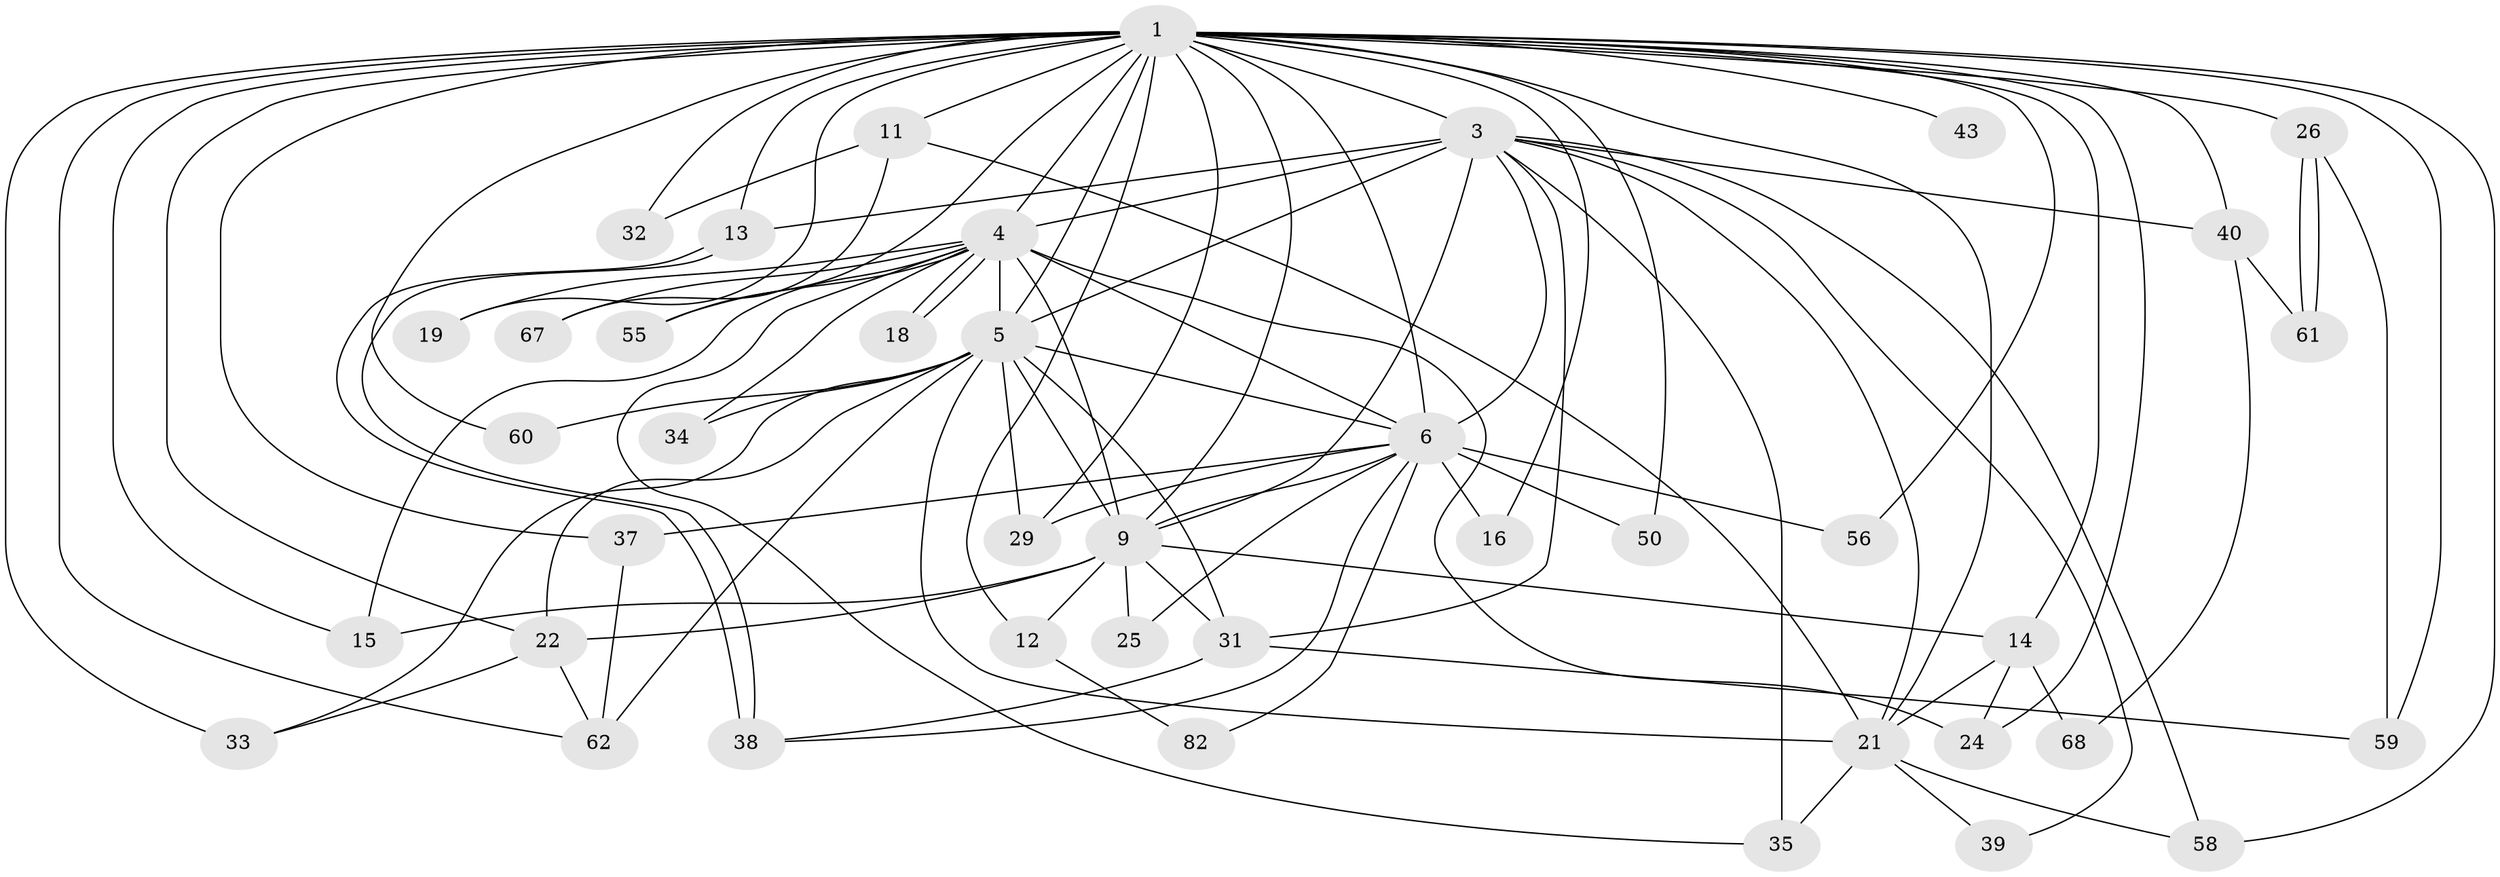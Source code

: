 // original degree distribution, {18: 0.036585365853658534, 14: 0.024390243902439025, 19: 0.012195121951219513, 20: 0.012195121951219513, 17: 0.024390243902439025, 24: 0.012195121951219513, 6: 0.036585365853658534, 3: 0.2804878048780488, 5: 0.04878048780487805, 2: 0.4878048780487805, 8: 0.012195121951219513, 4: 0.012195121951219513}
// Generated by graph-tools (version 1.1) at 2025/13/03/09/25 04:13:57]
// undirected, 41 vertices, 99 edges
graph export_dot {
graph [start="1"]
  node [color=gray90,style=filled];
  1 [super="+2"];
  3 [super="+52+57"];
  4;
  5 [super="+8+30+78"];
  6 [super="+49"];
  9;
  11 [super="+17"];
  12;
  13 [super="+47"];
  14 [super="+23+41"];
  15;
  16;
  18;
  19 [super="+48"];
  21 [super="+71+28"];
  22 [super="+45"];
  24 [super="+51"];
  25;
  26 [super="+64"];
  29 [super="+65"];
  31;
  32;
  33 [super="+46"];
  34;
  35;
  37 [super="+53"];
  38 [super="+42"];
  39;
  40 [super="+66"];
  43;
  50;
  55;
  56 [super="+77"];
  58 [super="+73"];
  59 [super="+70"];
  60;
  61;
  62 [super="+75"];
  67;
  68;
  82;
  1 -- 3 [weight=6];
  1 -- 4 [weight=4];
  1 -- 5 [weight=12];
  1 -- 6 [weight=4];
  1 -- 9 [weight=4];
  1 -- 11 [weight=3];
  1 -- 12;
  1 -- 26 [weight=3];
  1 -- 32;
  1 -- 43 [weight=2];
  1 -- 56 [weight=2];
  1 -- 22;
  1 -- 62;
  1 -- 13 [weight=2];
  1 -- 14 [weight=2];
  1 -- 15;
  1 -- 16;
  1 -- 19;
  1 -- 21;
  1 -- 24;
  1 -- 29;
  1 -- 33 [weight=2];
  1 -- 37 [weight=2];
  1 -- 40;
  1 -- 50;
  1 -- 55;
  1 -- 58;
  1 -- 59;
  1 -- 60;
  3 -- 4;
  3 -- 5 [weight=2];
  3 -- 6;
  3 -- 9;
  3 -- 13;
  3 -- 39;
  3 -- 40;
  3 -- 35;
  3 -- 58;
  3 -- 21;
  3 -- 31;
  4 -- 5 [weight=2];
  4 -- 6;
  4 -- 9;
  4 -- 15;
  4 -- 18;
  4 -- 18;
  4 -- 24;
  4 -- 34;
  4 -- 35;
  4 -- 55;
  4 -- 67;
  4 -- 19;
  5 -- 6 [weight=4];
  5 -- 9 [weight=4];
  5 -- 21;
  5 -- 33;
  5 -- 34;
  5 -- 22;
  5 -- 60;
  5 -- 29;
  5 -- 62;
  5 -- 31 [weight=2];
  6 -- 9;
  6 -- 16;
  6 -- 25;
  6 -- 50;
  6 -- 82;
  6 -- 37;
  6 -- 56;
  6 -- 29;
  6 -- 38;
  9 -- 12;
  9 -- 14;
  9 -- 15;
  9 -- 22;
  9 -- 25;
  9 -- 31;
  11 -- 32;
  11 -- 67;
  11 -- 21;
  12 -- 82;
  13 -- 38;
  13 -- 38;
  14 -- 24;
  14 -- 68;
  14 -- 21;
  21 -- 35;
  21 -- 39;
  21 -- 58;
  22 -- 62;
  22 -- 33;
  26 -- 59;
  26 -- 61;
  26 -- 61;
  31 -- 38;
  31 -- 59;
  37 -- 62;
  40 -- 68;
  40 -- 61;
}
